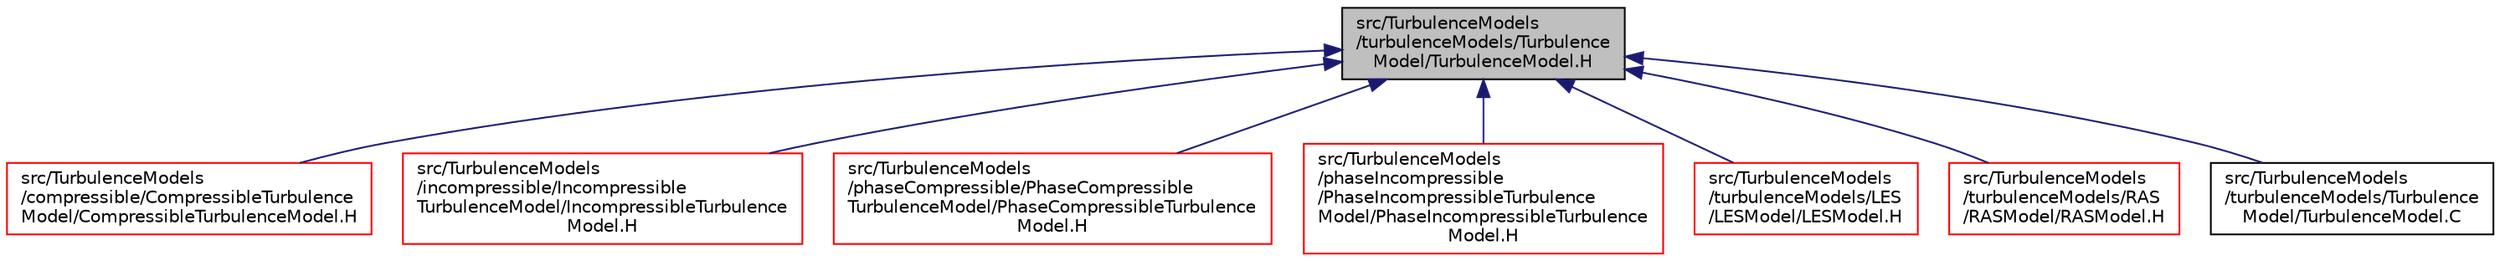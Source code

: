 digraph "src/TurbulenceModels/turbulenceModels/TurbulenceModel/TurbulenceModel.H"
{
  bgcolor="transparent";
  edge [fontname="Helvetica",fontsize="10",labelfontname="Helvetica",labelfontsize="10"];
  node [fontname="Helvetica",fontsize="10",shape=record];
  Node1 [label="src/TurbulenceModels\l/turbulenceModels/Turbulence\lModel/TurbulenceModel.H",height=0.2,width=0.4,color="black", fillcolor="grey75", style="filled", fontcolor="black"];
  Node1 -> Node2 [dir="back",color="midnightblue",fontsize="10",style="solid",fontname="Helvetica"];
  Node2 [label="src/TurbulenceModels\l/compressible/CompressibleTurbulence\lModel/CompressibleTurbulenceModel.H",height=0.2,width=0.4,color="red",URL="$a10732.html"];
  Node1 -> Node3 [dir="back",color="midnightblue",fontsize="10",style="solid",fontname="Helvetica"];
  Node3 [label="src/TurbulenceModels\l/incompressible/Incompressible\lTurbulenceModel/IncompressibleTurbulence\lModel.H",height=0.2,width=0.4,color="red",URL="$a10783.html"];
  Node1 -> Node4 [dir="back",color="midnightblue",fontsize="10",style="solid",fontname="Helvetica"];
  Node4 [label="src/TurbulenceModels\l/phaseCompressible/PhaseCompressible\lTurbulenceModel/PhaseCompressibleTurbulence\lModel.H",height=0.2,width=0.4,color="red",URL="$a10806.html"];
  Node1 -> Node5 [dir="back",color="midnightblue",fontsize="10",style="solid",fontname="Helvetica"];
  Node5 [label="src/TurbulenceModels\l/phaseIncompressible\l/PhaseIncompressibleTurbulence\lModel/PhaseIncompressibleTurbulence\lModel.H",height=0.2,width=0.4,color="red",URL="$a10816.html"];
  Node1 -> Node6 [dir="back",color="midnightblue",fontsize="10",style="solid",fontname="Helvetica"];
  Node6 [label="src/TurbulenceModels\l/turbulenceModels/LES\l/LESModel/LESModel.H",height=0.2,width=0.4,color="red",URL="$a10892.html"];
  Node1 -> Node7 [dir="back",color="midnightblue",fontsize="10",style="solid",fontname="Helvetica"];
  Node7 [label="src/TurbulenceModels\l/turbulenceModels/RAS\l/RASModel/RASModel.H",height=0.2,width=0.4,color="red",URL="$a10934.html"];
  Node1 -> Node8 [dir="back",color="midnightblue",fontsize="10",style="solid",fontname="Helvetica"];
  Node8 [label="src/TurbulenceModels\l/turbulenceModels/Turbulence\lModel/TurbulenceModel.C",height=0.2,width=0.4,color="black",URL="$a10952.html"];
}
